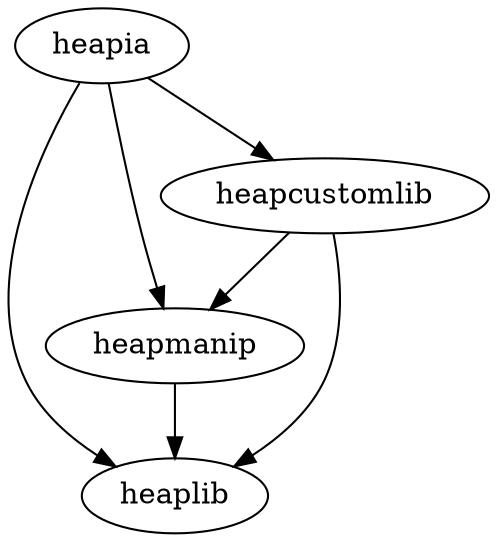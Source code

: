 digraph {
    heapmanip -> heaplib;
    heapcustomlib -> heapmanip;
    heapcustomlib -> heaplib;
    heapia -> heaplib;
    heapia -> heapmanip;
    heapia -> heapcustomlib;
}
